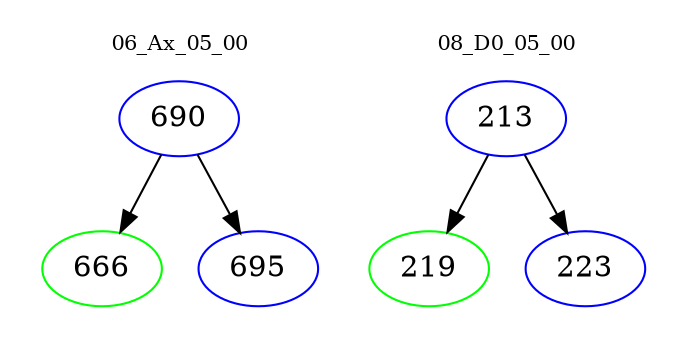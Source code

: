 digraph{
subgraph cluster_0 {
color = white
label = "06_Ax_05_00";
fontsize=10;
T0_690 [label="690", color="blue"]
T0_690 -> T0_666 [color="black"]
T0_666 [label="666", color="green"]
T0_690 -> T0_695 [color="black"]
T0_695 [label="695", color="blue"]
}
subgraph cluster_1 {
color = white
label = "08_D0_05_00";
fontsize=10;
T1_213 [label="213", color="blue"]
T1_213 -> T1_219 [color="black"]
T1_219 [label="219", color="green"]
T1_213 -> T1_223 [color="black"]
T1_223 [label="223", color="blue"]
}
}
